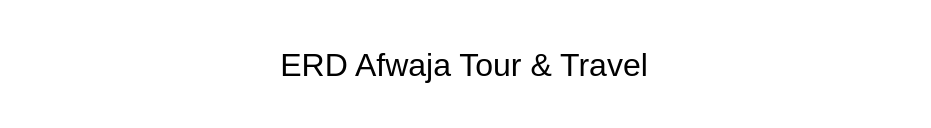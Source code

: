 <mxfile version="24.7.7">
  <diagram name="Page-1" id="e8MddLWdGe5sjme5WFYo">
    <mxGraphModel dx="657" dy="1194" grid="0" gridSize="10" guides="1" tooltips="1" connect="1" arrows="1" fold="1" page="0" pageScale="1" pageWidth="850" pageHeight="1100" math="0" shadow="0">
      <root>
        <mxCell id="0" />
        <mxCell id="1" parent="0" />
        <mxCell id="IvN_7NjDuz4U5pdXSpMO-1" value="ERD Afwaja Tour &amp;amp; Travel" style="text;strokeColor=none;fillColor=none;html=1;align=center;verticalAlign=middle;whiteSpace=wrap;rounded=0;fontSize=16;" vertex="1" parent="1">
          <mxGeometry x="166" y="-212" width="464.1" height="63" as="geometry" />
        </mxCell>
      </root>
    </mxGraphModel>
  </diagram>
</mxfile>
